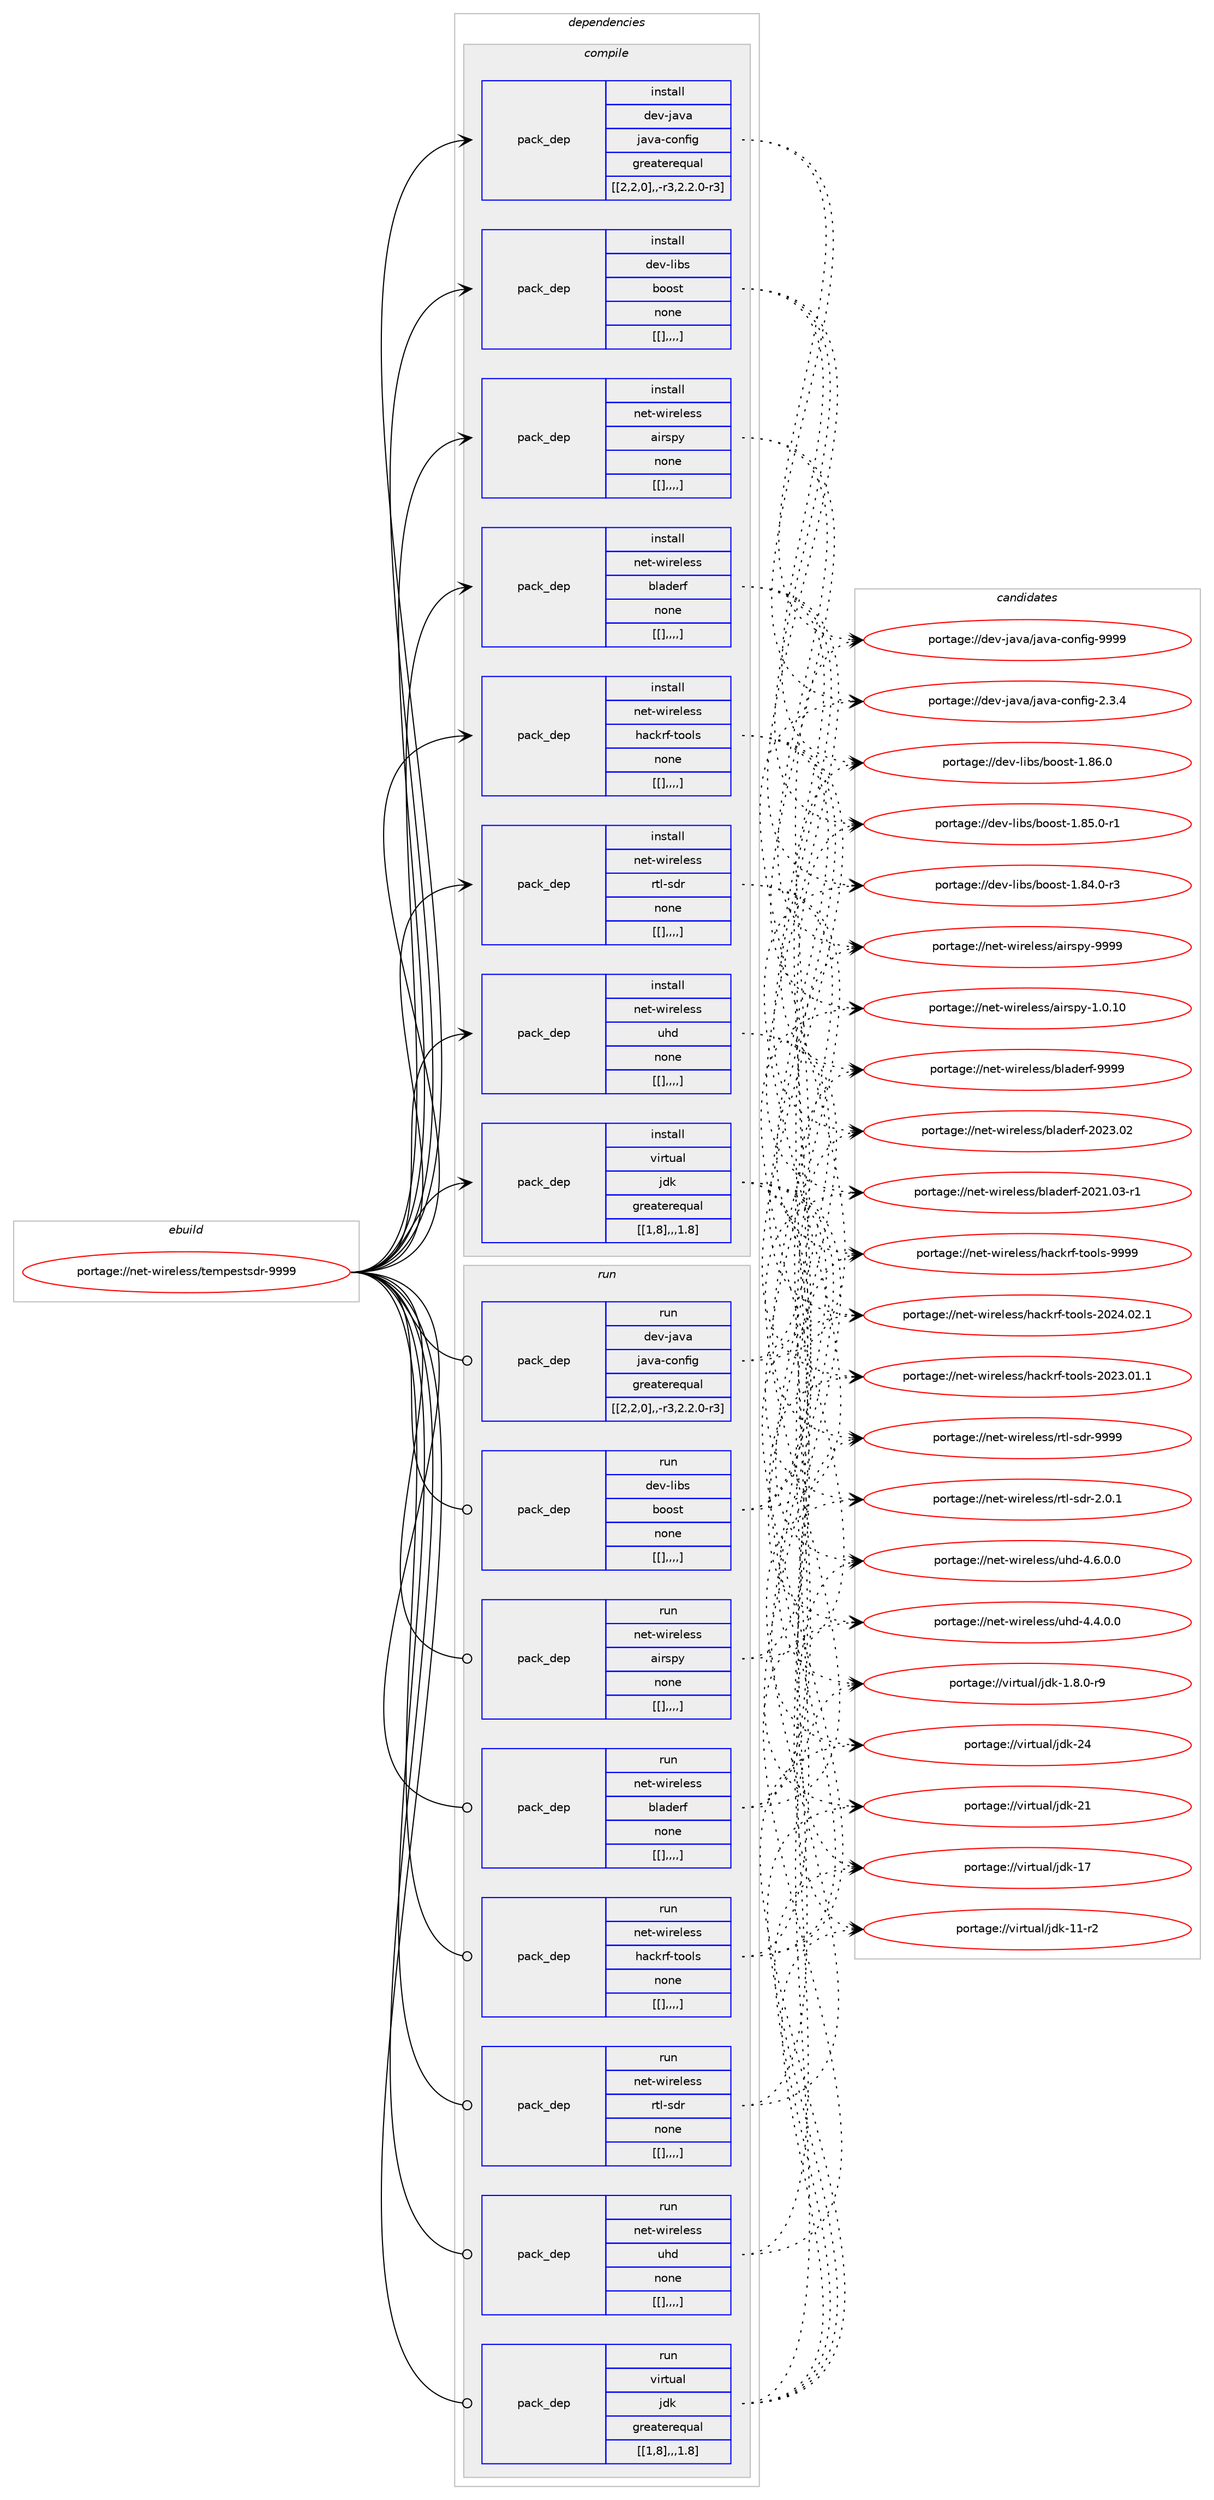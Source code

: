 digraph prolog {

# *************
# Graph options
# *************

newrank=true;
concentrate=true;
compound=true;
graph [rankdir=LR,fontname=Helvetica,fontsize=10,ranksep=1.5];#, ranksep=2.5, nodesep=0.2];
edge  [arrowhead=vee];
node  [fontname=Helvetica,fontsize=10];

# **********
# The ebuild
# **********

subgraph cluster_leftcol {
color=gray;
label=<<i>ebuild</i>>;
id [label="portage://net-wireless/tempestsdr-9999", color=red, width=4, href="../net-wireless/tempestsdr-9999.svg"];
}

# ****************
# The dependencies
# ****************

subgraph cluster_midcol {
color=gray;
label=<<i>dependencies</i>>;
subgraph cluster_compile {
fillcolor="#eeeeee";
style=filled;
label=<<i>compile</i>>;
subgraph pack296196 {
dependency406341 [label=<<TABLE BORDER="0" CELLBORDER="1" CELLSPACING="0" CELLPADDING="4" WIDTH="220"><TR><TD ROWSPAN="6" CELLPADDING="30">pack_dep</TD></TR><TR><TD WIDTH="110">install</TD></TR><TR><TD>dev-java</TD></TR><TR><TD>java-config</TD></TR><TR><TD>greaterequal</TD></TR><TR><TD>[[2,2,0],,-r3,2.2.0-r3]</TD></TR></TABLE>>, shape=none, color=blue];
}
id:e -> dependency406341:w [weight=20,style="solid",arrowhead="vee"];
subgraph pack296197 {
dependency406342 [label=<<TABLE BORDER="0" CELLBORDER="1" CELLSPACING="0" CELLPADDING="4" WIDTH="220"><TR><TD ROWSPAN="6" CELLPADDING="30">pack_dep</TD></TR><TR><TD WIDTH="110">install</TD></TR><TR><TD>dev-libs</TD></TR><TR><TD>boost</TD></TR><TR><TD>none</TD></TR><TR><TD>[[],,,,]</TD></TR></TABLE>>, shape=none, color=blue];
}
id:e -> dependency406342:w [weight=20,style="solid",arrowhead="vee"];
subgraph pack296198 {
dependency406343 [label=<<TABLE BORDER="0" CELLBORDER="1" CELLSPACING="0" CELLPADDING="4" WIDTH="220"><TR><TD ROWSPAN="6" CELLPADDING="30">pack_dep</TD></TR><TR><TD WIDTH="110">install</TD></TR><TR><TD>net-wireless</TD></TR><TR><TD>airspy</TD></TR><TR><TD>none</TD></TR><TR><TD>[[],,,,]</TD></TR></TABLE>>, shape=none, color=blue];
}
id:e -> dependency406343:w [weight=20,style="solid",arrowhead="vee"];
subgraph pack296199 {
dependency406344 [label=<<TABLE BORDER="0" CELLBORDER="1" CELLSPACING="0" CELLPADDING="4" WIDTH="220"><TR><TD ROWSPAN="6" CELLPADDING="30">pack_dep</TD></TR><TR><TD WIDTH="110">install</TD></TR><TR><TD>net-wireless</TD></TR><TR><TD>bladerf</TD></TR><TR><TD>none</TD></TR><TR><TD>[[],,,,]</TD></TR></TABLE>>, shape=none, color=blue];
}
id:e -> dependency406344:w [weight=20,style="solid",arrowhead="vee"];
subgraph pack296200 {
dependency406345 [label=<<TABLE BORDER="0" CELLBORDER="1" CELLSPACING="0" CELLPADDING="4" WIDTH="220"><TR><TD ROWSPAN="6" CELLPADDING="30">pack_dep</TD></TR><TR><TD WIDTH="110">install</TD></TR><TR><TD>net-wireless</TD></TR><TR><TD>hackrf-tools</TD></TR><TR><TD>none</TD></TR><TR><TD>[[],,,,]</TD></TR></TABLE>>, shape=none, color=blue];
}
id:e -> dependency406345:w [weight=20,style="solid",arrowhead="vee"];
subgraph pack296201 {
dependency406346 [label=<<TABLE BORDER="0" CELLBORDER="1" CELLSPACING="0" CELLPADDING="4" WIDTH="220"><TR><TD ROWSPAN="6" CELLPADDING="30">pack_dep</TD></TR><TR><TD WIDTH="110">install</TD></TR><TR><TD>net-wireless</TD></TR><TR><TD>rtl-sdr</TD></TR><TR><TD>none</TD></TR><TR><TD>[[],,,,]</TD></TR></TABLE>>, shape=none, color=blue];
}
id:e -> dependency406346:w [weight=20,style="solid",arrowhead="vee"];
subgraph pack296202 {
dependency406347 [label=<<TABLE BORDER="0" CELLBORDER="1" CELLSPACING="0" CELLPADDING="4" WIDTH="220"><TR><TD ROWSPAN="6" CELLPADDING="30">pack_dep</TD></TR><TR><TD WIDTH="110">install</TD></TR><TR><TD>net-wireless</TD></TR><TR><TD>uhd</TD></TR><TR><TD>none</TD></TR><TR><TD>[[],,,,]</TD></TR></TABLE>>, shape=none, color=blue];
}
id:e -> dependency406347:w [weight=20,style="solid",arrowhead="vee"];
subgraph pack296203 {
dependency406348 [label=<<TABLE BORDER="0" CELLBORDER="1" CELLSPACING="0" CELLPADDING="4" WIDTH="220"><TR><TD ROWSPAN="6" CELLPADDING="30">pack_dep</TD></TR><TR><TD WIDTH="110">install</TD></TR><TR><TD>virtual</TD></TR><TR><TD>jdk</TD></TR><TR><TD>greaterequal</TD></TR><TR><TD>[[1,8],,,1.8]</TD></TR></TABLE>>, shape=none, color=blue];
}
id:e -> dependency406348:w [weight=20,style="solid",arrowhead="vee"];
}
subgraph cluster_compileandrun {
fillcolor="#eeeeee";
style=filled;
label=<<i>compile and run</i>>;
}
subgraph cluster_run {
fillcolor="#eeeeee";
style=filled;
label=<<i>run</i>>;
subgraph pack296204 {
dependency406349 [label=<<TABLE BORDER="0" CELLBORDER="1" CELLSPACING="0" CELLPADDING="4" WIDTH="220"><TR><TD ROWSPAN="6" CELLPADDING="30">pack_dep</TD></TR><TR><TD WIDTH="110">run</TD></TR><TR><TD>dev-java</TD></TR><TR><TD>java-config</TD></TR><TR><TD>greaterequal</TD></TR><TR><TD>[[2,2,0],,-r3,2.2.0-r3]</TD></TR></TABLE>>, shape=none, color=blue];
}
id:e -> dependency406349:w [weight=20,style="solid",arrowhead="odot"];
subgraph pack296205 {
dependency406350 [label=<<TABLE BORDER="0" CELLBORDER="1" CELLSPACING="0" CELLPADDING="4" WIDTH="220"><TR><TD ROWSPAN="6" CELLPADDING="30">pack_dep</TD></TR><TR><TD WIDTH="110">run</TD></TR><TR><TD>dev-libs</TD></TR><TR><TD>boost</TD></TR><TR><TD>none</TD></TR><TR><TD>[[],,,,]</TD></TR></TABLE>>, shape=none, color=blue];
}
id:e -> dependency406350:w [weight=20,style="solid",arrowhead="odot"];
subgraph pack296206 {
dependency406351 [label=<<TABLE BORDER="0" CELLBORDER="1" CELLSPACING="0" CELLPADDING="4" WIDTH="220"><TR><TD ROWSPAN="6" CELLPADDING="30">pack_dep</TD></TR><TR><TD WIDTH="110">run</TD></TR><TR><TD>net-wireless</TD></TR><TR><TD>airspy</TD></TR><TR><TD>none</TD></TR><TR><TD>[[],,,,]</TD></TR></TABLE>>, shape=none, color=blue];
}
id:e -> dependency406351:w [weight=20,style="solid",arrowhead="odot"];
subgraph pack296207 {
dependency406352 [label=<<TABLE BORDER="0" CELLBORDER="1" CELLSPACING="0" CELLPADDING="4" WIDTH="220"><TR><TD ROWSPAN="6" CELLPADDING="30">pack_dep</TD></TR><TR><TD WIDTH="110">run</TD></TR><TR><TD>net-wireless</TD></TR><TR><TD>bladerf</TD></TR><TR><TD>none</TD></TR><TR><TD>[[],,,,]</TD></TR></TABLE>>, shape=none, color=blue];
}
id:e -> dependency406352:w [weight=20,style="solid",arrowhead="odot"];
subgraph pack296208 {
dependency406353 [label=<<TABLE BORDER="0" CELLBORDER="1" CELLSPACING="0" CELLPADDING="4" WIDTH="220"><TR><TD ROWSPAN="6" CELLPADDING="30">pack_dep</TD></TR><TR><TD WIDTH="110">run</TD></TR><TR><TD>net-wireless</TD></TR><TR><TD>hackrf-tools</TD></TR><TR><TD>none</TD></TR><TR><TD>[[],,,,]</TD></TR></TABLE>>, shape=none, color=blue];
}
id:e -> dependency406353:w [weight=20,style="solid",arrowhead="odot"];
subgraph pack296209 {
dependency406354 [label=<<TABLE BORDER="0" CELLBORDER="1" CELLSPACING="0" CELLPADDING="4" WIDTH="220"><TR><TD ROWSPAN="6" CELLPADDING="30">pack_dep</TD></TR><TR><TD WIDTH="110">run</TD></TR><TR><TD>net-wireless</TD></TR><TR><TD>rtl-sdr</TD></TR><TR><TD>none</TD></TR><TR><TD>[[],,,,]</TD></TR></TABLE>>, shape=none, color=blue];
}
id:e -> dependency406354:w [weight=20,style="solid",arrowhead="odot"];
subgraph pack296210 {
dependency406355 [label=<<TABLE BORDER="0" CELLBORDER="1" CELLSPACING="0" CELLPADDING="4" WIDTH="220"><TR><TD ROWSPAN="6" CELLPADDING="30">pack_dep</TD></TR><TR><TD WIDTH="110">run</TD></TR><TR><TD>net-wireless</TD></TR><TR><TD>uhd</TD></TR><TR><TD>none</TD></TR><TR><TD>[[],,,,]</TD></TR></TABLE>>, shape=none, color=blue];
}
id:e -> dependency406355:w [weight=20,style="solid",arrowhead="odot"];
subgraph pack296211 {
dependency406356 [label=<<TABLE BORDER="0" CELLBORDER="1" CELLSPACING="0" CELLPADDING="4" WIDTH="220"><TR><TD ROWSPAN="6" CELLPADDING="30">pack_dep</TD></TR><TR><TD WIDTH="110">run</TD></TR><TR><TD>virtual</TD></TR><TR><TD>jdk</TD></TR><TR><TD>greaterequal</TD></TR><TR><TD>[[1,8],,,1.8]</TD></TR></TABLE>>, shape=none, color=blue];
}
id:e -> dependency406356:w [weight=20,style="solid",arrowhead="odot"];
}
}

# **************
# The candidates
# **************

subgraph cluster_choices {
rank=same;
color=gray;
label=<<i>candidates</i>>;

subgraph choice296196 {
color=black;
nodesep=1;
choice10010111845106971189747106971189745991111101021051034557575757 [label="portage://dev-java/java-config-9999", color=red, width=4,href="../dev-java/java-config-9999.svg"];
choice1001011184510697118974710697118974599111110102105103455046514652 [label="portage://dev-java/java-config-2.3.4", color=red, width=4,href="../dev-java/java-config-2.3.4.svg"];
dependency406341:e -> choice10010111845106971189747106971189745991111101021051034557575757:w [style=dotted,weight="100"];
dependency406341:e -> choice1001011184510697118974710697118974599111110102105103455046514652:w [style=dotted,weight="100"];
}
subgraph choice296197 {
color=black;
nodesep=1;
choice1001011184510810598115479811111111511645494656544648 [label="portage://dev-libs/boost-1.86.0", color=red, width=4,href="../dev-libs/boost-1.86.0.svg"];
choice10010111845108105981154798111111115116454946565346484511449 [label="portage://dev-libs/boost-1.85.0-r1", color=red, width=4,href="../dev-libs/boost-1.85.0-r1.svg"];
choice10010111845108105981154798111111115116454946565246484511451 [label="portage://dev-libs/boost-1.84.0-r3", color=red, width=4,href="../dev-libs/boost-1.84.0-r3.svg"];
dependency406342:e -> choice1001011184510810598115479811111111511645494656544648:w [style=dotted,weight="100"];
dependency406342:e -> choice10010111845108105981154798111111115116454946565346484511449:w [style=dotted,weight="100"];
dependency406342:e -> choice10010111845108105981154798111111115116454946565246484511451:w [style=dotted,weight="100"];
}
subgraph choice296198 {
color=black;
nodesep=1;
choice1101011164511910511410110810111511547971051141151121214557575757 [label="portage://net-wireless/airspy-9999", color=red, width=4,href="../net-wireless/airspy-9999.svg"];
choice11010111645119105114101108101115115479710511411511212145494648464948 [label="portage://net-wireless/airspy-1.0.10", color=red, width=4,href="../net-wireless/airspy-1.0.10.svg"];
dependency406343:e -> choice1101011164511910511410110810111511547971051141151121214557575757:w [style=dotted,weight="100"];
dependency406343:e -> choice11010111645119105114101108101115115479710511411511212145494648464948:w [style=dotted,weight="100"];
}
subgraph choice296199 {
color=black;
nodesep=1;
choice110101116451191051141011081011151154798108971001011141024557575757 [label="portage://net-wireless/bladerf-9999", color=red, width=4,href="../net-wireless/bladerf-9999.svg"];
choice110101116451191051141011081011151154798108971001011141024550485051464850 [label="portage://net-wireless/bladerf-2023.02", color=red, width=4,href="../net-wireless/bladerf-2023.02.svg"];
choice1101011164511910511410110810111511547981089710010111410245504850494648514511449 [label="portage://net-wireless/bladerf-2021.03-r1", color=red, width=4,href="../net-wireless/bladerf-2021.03-r1.svg"];
dependency406344:e -> choice110101116451191051141011081011151154798108971001011141024557575757:w [style=dotted,weight="100"];
dependency406344:e -> choice110101116451191051141011081011151154798108971001011141024550485051464850:w [style=dotted,weight="100"];
dependency406344:e -> choice1101011164511910511410110810111511547981089710010111410245504850494648514511449:w [style=dotted,weight="100"];
}
subgraph choice296200 {
color=black;
nodesep=1;
choice11010111645119105114101108101115115471049799107114102451161111111081154557575757 [label="portage://net-wireless/hackrf-tools-9999", color=red, width=4,href="../net-wireless/hackrf-tools-9999.svg"];
choice110101116451191051141011081011151154710497991071141024511611111110811545504850524648504649 [label="portage://net-wireless/hackrf-tools-2024.02.1", color=red, width=4,href="../net-wireless/hackrf-tools-2024.02.1.svg"];
choice110101116451191051141011081011151154710497991071141024511611111110811545504850514648494649 [label="portage://net-wireless/hackrf-tools-2023.01.1", color=red, width=4,href="../net-wireless/hackrf-tools-2023.01.1.svg"];
dependency406345:e -> choice11010111645119105114101108101115115471049799107114102451161111111081154557575757:w [style=dotted,weight="100"];
dependency406345:e -> choice110101116451191051141011081011151154710497991071141024511611111110811545504850524648504649:w [style=dotted,weight="100"];
dependency406345:e -> choice110101116451191051141011081011151154710497991071141024511611111110811545504850514648494649:w [style=dotted,weight="100"];
}
subgraph choice296201 {
color=black;
nodesep=1;
choice1101011164511910511410110810111511547114116108451151001144557575757 [label="portage://net-wireless/rtl-sdr-9999", color=red, width=4,href="../net-wireless/rtl-sdr-9999.svg"];
choice110101116451191051141011081011151154711411610845115100114455046484649 [label="portage://net-wireless/rtl-sdr-2.0.1", color=red, width=4,href="../net-wireless/rtl-sdr-2.0.1.svg"];
dependency406346:e -> choice1101011164511910511410110810111511547114116108451151001144557575757:w [style=dotted,weight="100"];
dependency406346:e -> choice110101116451191051141011081011151154711411610845115100114455046484649:w [style=dotted,weight="100"];
}
subgraph choice296202 {
color=black;
nodesep=1;
choice11010111645119105114101108101115115471171041004552465446484648 [label="portage://net-wireless/uhd-4.6.0.0", color=red, width=4,href="../net-wireless/uhd-4.6.0.0.svg"];
choice11010111645119105114101108101115115471171041004552465246484648 [label="portage://net-wireless/uhd-4.4.0.0", color=red, width=4,href="../net-wireless/uhd-4.4.0.0.svg"];
dependency406347:e -> choice11010111645119105114101108101115115471171041004552465446484648:w [style=dotted,weight="100"];
dependency406347:e -> choice11010111645119105114101108101115115471171041004552465246484648:w [style=dotted,weight="100"];
}
subgraph choice296203 {
color=black;
nodesep=1;
choice1181051141161179710847106100107455052 [label="portage://virtual/jdk-24", color=red, width=4,href="../virtual/jdk-24.svg"];
choice1181051141161179710847106100107455049 [label="portage://virtual/jdk-21", color=red, width=4,href="../virtual/jdk-21.svg"];
choice1181051141161179710847106100107454955 [label="portage://virtual/jdk-17", color=red, width=4,href="../virtual/jdk-17.svg"];
choice11810511411611797108471061001074549494511450 [label="portage://virtual/jdk-11-r2", color=red, width=4,href="../virtual/jdk-11-r2.svg"];
choice11810511411611797108471061001074549465646484511457 [label="portage://virtual/jdk-1.8.0-r9", color=red, width=4,href="../virtual/jdk-1.8.0-r9.svg"];
dependency406348:e -> choice1181051141161179710847106100107455052:w [style=dotted,weight="100"];
dependency406348:e -> choice1181051141161179710847106100107455049:w [style=dotted,weight="100"];
dependency406348:e -> choice1181051141161179710847106100107454955:w [style=dotted,weight="100"];
dependency406348:e -> choice11810511411611797108471061001074549494511450:w [style=dotted,weight="100"];
dependency406348:e -> choice11810511411611797108471061001074549465646484511457:w [style=dotted,weight="100"];
}
subgraph choice296204 {
color=black;
nodesep=1;
choice10010111845106971189747106971189745991111101021051034557575757 [label="portage://dev-java/java-config-9999", color=red, width=4,href="../dev-java/java-config-9999.svg"];
choice1001011184510697118974710697118974599111110102105103455046514652 [label="portage://dev-java/java-config-2.3.4", color=red, width=4,href="../dev-java/java-config-2.3.4.svg"];
dependency406349:e -> choice10010111845106971189747106971189745991111101021051034557575757:w [style=dotted,weight="100"];
dependency406349:e -> choice1001011184510697118974710697118974599111110102105103455046514652:w [style=dotted,weight="100"];
}
subgraph choice296205 {
color=black;
nodesep=1;
choice1001011184510810598115479811111111511645494656544648 [label="portage://dev-libs/boost-1.86.0", color=red, width=4,href="../dev-libs/boost-1.86.0.svg"];
choice10010111845108105981154798111111115116454946565346484511449 [label="portage://dev-libs/boost-1.85.0-r1", color=red, width=4,href="../dev-libs/boost-1.85.0-r1.svg"];
choice10010111845108105981154798111111115116454946565246484511451 [label="portage://dev-libs/boost-1.84.0-r3", color=red, width=4,href="../dev-libs/boost-1.84.0-r3.svg"];
dependency406350:e -> choice1001011184510810598115479811111111511645494656544648:w [style=dotted,weight="100"];
dependency406350:e -> choice10010111845108105981154798111111115116454946565346484511449:w [style=dotted,weight="100"];
dependency406350:e -> choice10010111845108105981154798111111115116454946565246484511451:w [style=dotted,weight="100"];
}
subgraph choice296206 {
color=black;
nodesep=1;
choice1101011164511910511410110810111511547971051141151121214557575757 [label="portage://net-wireless/airspy-9999", color=red, width=4,href="../net-wireless/airspy-9999.svg"];
choice11010111645119105114101108101115115479710511411511212145494648464948 [label="portage://net-wireless/airspy-1.0.10", color=red, width=4,href="../net-wireless/airspy-1.0.10.svg"];
dependency406351:e -> choice1101011164511910511410110810111511547971051141151121214557575757:w [style=dotted,weight="100"];
dependency406351:e -> choice11010111645119105114101108101115115479710511411511212145494648464948:w [style=dotted,weight="100"];
}
subgraph choice296207 {
color=black;
nodesep=1;
choice110101116451191051141011081011151154798108971001011141024557575757 [label="portage://net-wireless/bladerf-9999", color=red, width=4,href="../net-wireless/bladerf-9999.svg"];
choice110101116451191051141011081011151154798108971001011141024550485051464850 [label="portage://net-wireless/bladerf-2023.02", color=red, width=4,href="../net-wireless/bladerf-2023.02.svg"];
choice1101011164511910511410110810111511547981089710010111410245504850494648514511449 [label="portage://net-wireless/bladerf-2021.03-r1", color=red, width=4,href="../net-wireless/bladerf-2021.03-r1.svg"];
dependency406352:e -> choice110101116451191051141011081011151154798108971001011141024557575757:w [style=dotted,weight="100"];
dependency406352:e -> choice110101116451191051141011081011151154798108971001011141024550485051464850:w [style=dotted,weight="100"];
dependency406352:e -> choice1101011164511910511410110810111511547981089710010111410245504850494648514511449:w [style=dotted,weight="100"];
}
subgraph choice296208 {
color=black;
nodesep=1;
choice11010111645119105114101108101115115471049799107114102451161111111081154557575757 [label="portage://net-wireless/hackrf-tools-9999", color=red, width=4,href="../net-wireless/hackrf-tools-9999.svg"];
choice110101116451191051141011081011151154710497991071141024511611111110811545504850524648504649 [label="portage://net-wireless/hackrf-tools-2024.02.1", color=red, width=4,href="../net-wireless/hackrf-tools-2024.02.1.svg"];
choice110101116451191051141011081011151154710497991071141024511611111110811545504850514648494649 [label="portage://net-wireless/hackrf-tools-2023.01.1", color=red, width=4,href="../net-wireless/hackrf-tools-2023.01.1.svg"];
dependency406353:e -> choice11010111645119105114101108101115115471049799107114102451161111111081154557575757:w [style=dotted,weight="100"];
dependency406353:e -> choice110101116451191051141011081011151154710497991071141024511611111110811545504850524648504649:w [style=dotted,weight="100"];
dependency406353:e -> choice110101116451191051141011081011151154710497991071141024511611111110811545504850514648494649:w [style=dotted,weight="100"];
}
subgraph choice296209 {
color=black;
nodesep=1;
choice1101011164511910511410110810111511547114116108451151001144557575757 [label="portage://net-wireless/rtl-sdr-9999", color=red, width=4,href="../net-wireless/rtl-sdr-9999.svg"];
choice110101116451191051141011081011151154711411610845115100114455046484649 [label="portage://net-wireless/rtl-sdr-2.0.1", color=red, width=4,href="../net-wireless/rtl-sdr-2.0.1.svg"];
dependency406354:e -> choice1101011164511910511410110810111511547114116108451151001144557575757:w [style=dotted,weight="100"];
dependency406354:e -> choice110101116451191051141011081011151154711411610845115100114455046484649:w [style=dotted,weight="100"];
}
subgraph choice296210 {
color=black;
nodesep=1;
choice11010111645119105114101108101115115471171041004552465446484648 [label="portage://net-wireless/uhd-4.6.0.0", color=red, width=4,href="../net-wireless/uhd-4.6.0.0.svg"];
choice11010111645119105114101108101115115471171041004552465246484648 [label="portage://net-wireless/uhd-4.4.0.0", color=red, width=4,href="../net-wireless/uhd-4.4.0.0.svg"];
dependency406355:e -> choice11010111645119105114101108101115115471171041004552465446484648:w [style=dotted,weight="100"];
dependency406355:e -> choice11010111645119105114101108101115115471171041004552465246484648:w [style=dotted,weight="100"];
}
subgraph choice296211 {
color=black;
nodesep=1;
choice1181051141161179710847106100107455052 [label="portage://virtual/jdk-24", color=red, width=4,href="../virtual/jdk-24.svg"];
choice1181051141161179710847106100107455049 [label="portage://virtual/jdk-21", color=red, width=4,href="../virtual/jdk-21.svg"];
choice1181051141161179710847106100107454955 [label="portage://virtual/jdk-17", color=red, width=4,href="../virtual/jdk-17.svg"];
choice11810511411611797108471061001074549494511450 [label="portage://virtual/jdk-11-r2", color=red, width=4,href="../virtual/jdk-11-r2.svg"];
choice11810511411611797108471061001074549465646484511457 [label="portage://virtual/jdk-1.8.0-r9", color=red, width=4,href="../virtual/jdk-1.8.0-r9.svg"];
dependency406356:e -> choice1181051141161179710847106100107455052:w [style=dotted,weight="100"];
dependency406356:e -> choice1181051141161179710847106100107455049:w [style=dotted,weight="100"];
dependency406356:e -> choice1181051141161179710847106100107454955:w [style=dotted,weight="100"];
dependency406356:e -> choice11810511411611797108471061001074549494511450:w [style=dotted,weight="100"];
dependency406356:e -> choice11810511411611797108471061001074549465646484511457:w [style=dotted,weight="100"];
}
}

}
